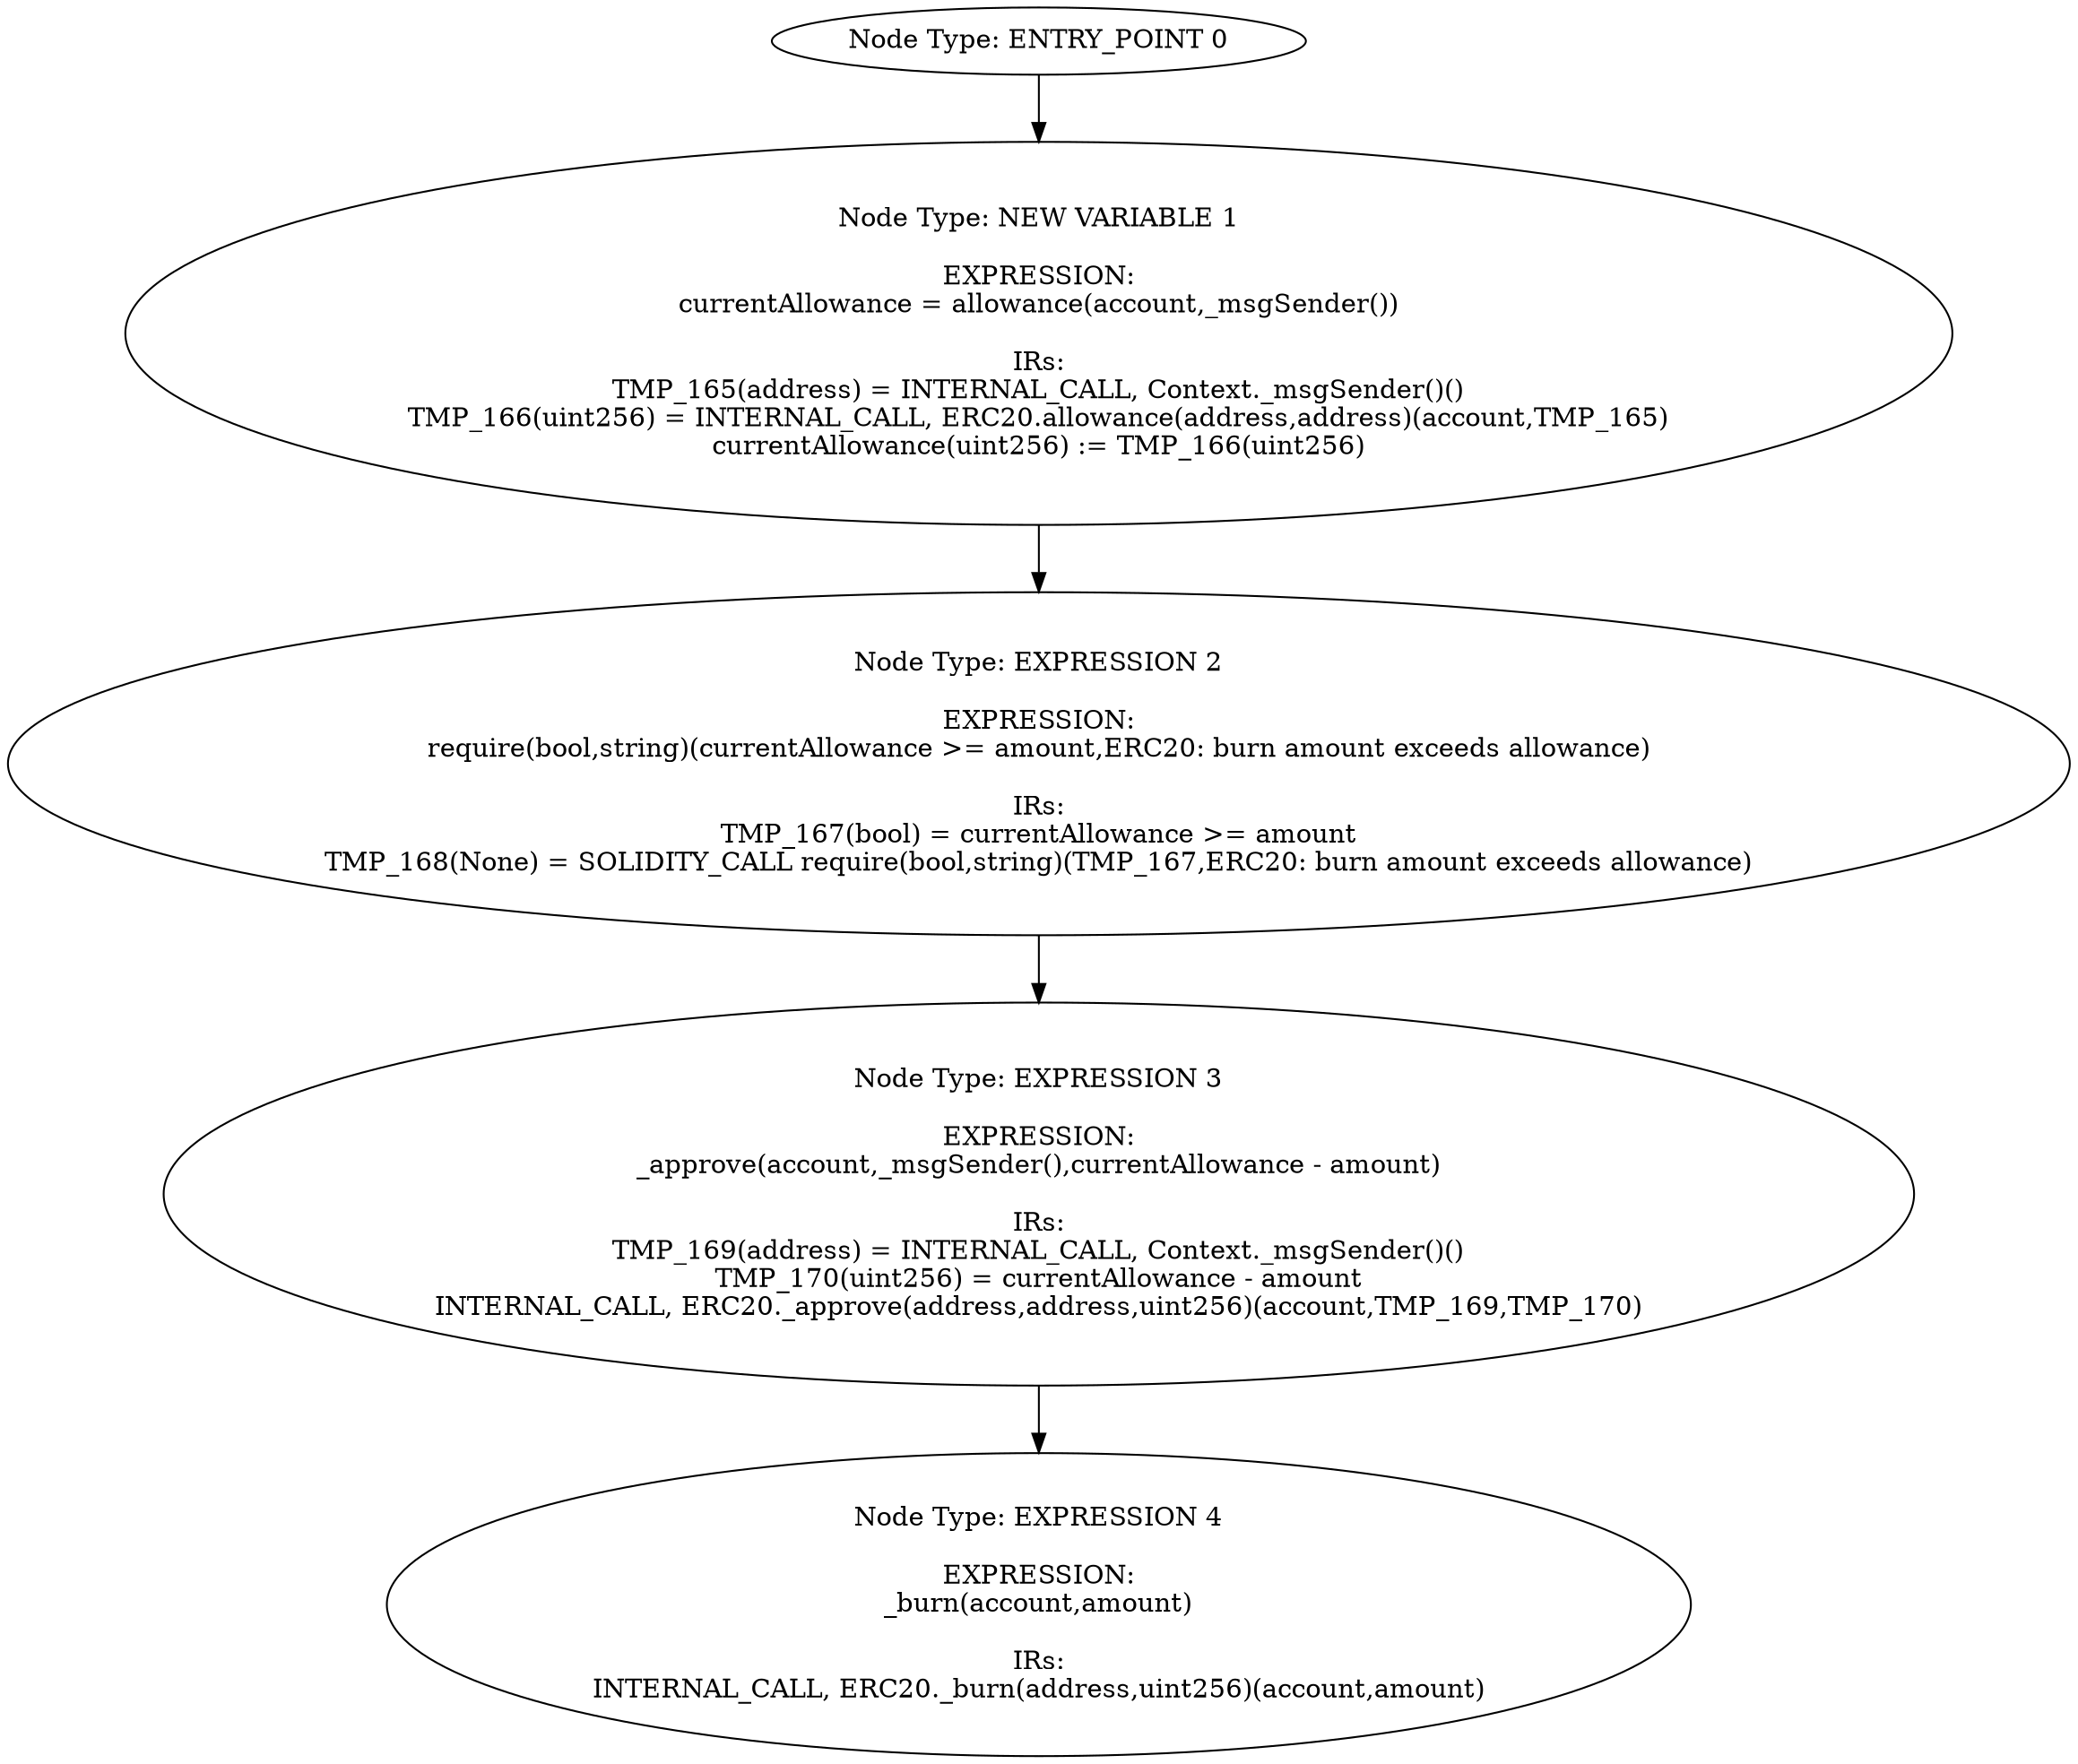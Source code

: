 digraph{
0[label="Node Type: ENTRY_POINT 0
"];
0->1;
1[label="Node Type: NEW VARIABLE 1

EXPRESSION:
currentAllowance = allowance(account,_msgSender())

IRs:
TMP_165(address) = INTERNAL_CALL, Context._msgSender()()
TMP_166(uint256) = INTERNAL_CALL, ERC20.allowance(address,address)(account,TMP_165)
currentAllowance(uint256) := TMP_166(uint256)"];
1->2;
2[label="Node Type: EXPRESSION 2

EXPRESSION:
require(bool,string)(currentAllowance >= amount,ERC20: burn amount exceeds allowance)

IRs:
TMP_167(bool) = currentAllowance >= amount
TMP_168(None) = SOLIDITY_CALL require(bool,string)(TMP_167,ERC20: burn amount exceeds allowance)"];
2->3;
3[label="Node Type: EXPRESSION 3

EXPRESSION:
_approve(account,_msgSender(),currentAllowance - amount)

IRs:
TMP_169(address) = INTERNAL_CALL, Context._msgSender()()
TMP_170(uint256) = currentAllowance - amount
INTERNAL_CALL, ERC20._approve(address,address,uint256)(account,TMP_169,TMP_170)"];
3->4;
4[label="Node Type: EXPRESSION 4

EXPRESSION:
_burn(account,amount)

IRs:
INTERNAL_CALL, ERC20._burn(address,uint256)(account,amount)"];
}
